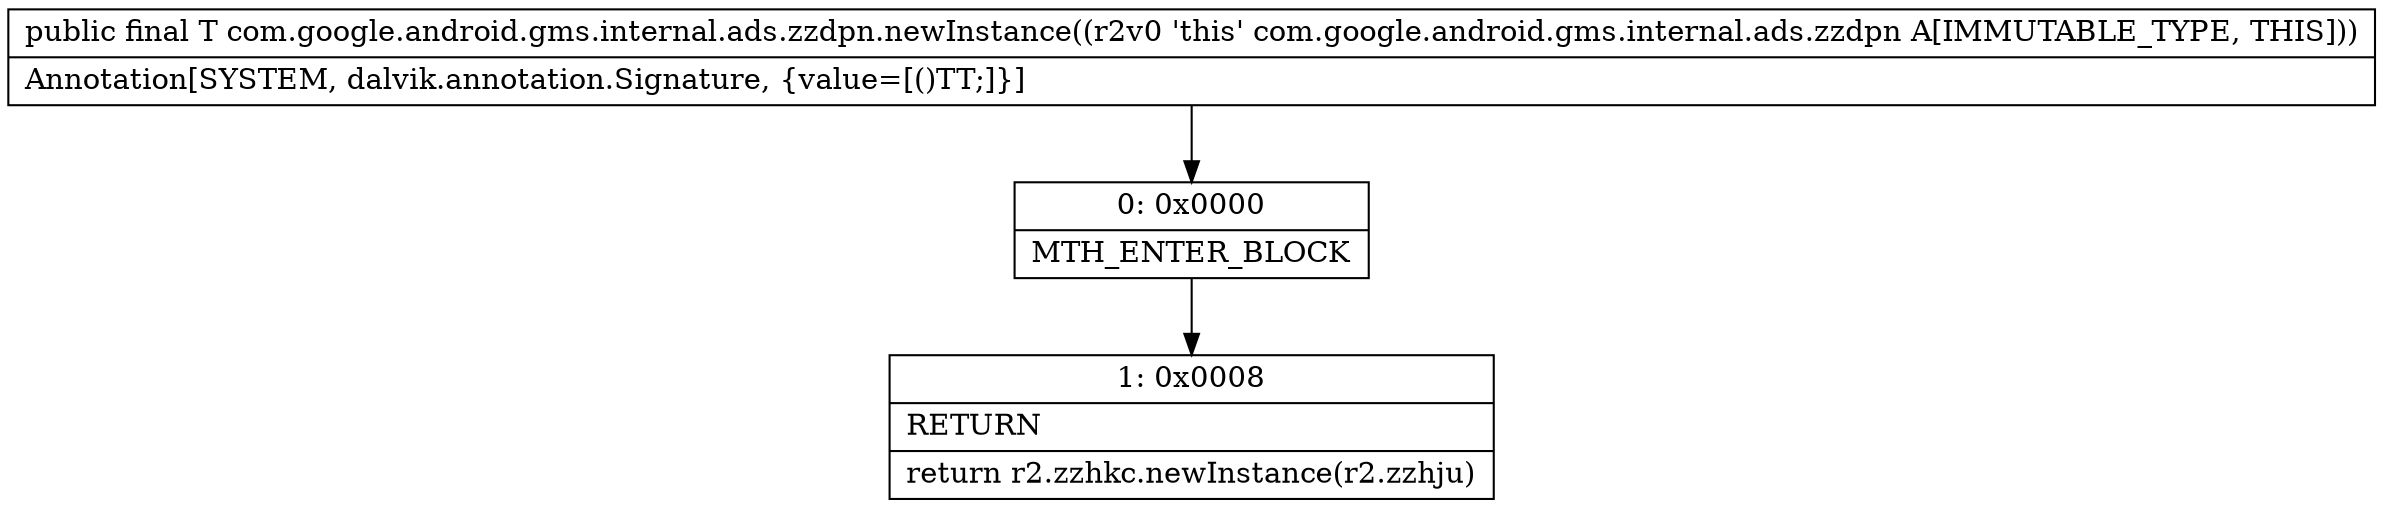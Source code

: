 digraph "CFG forcom.google.android.gms.internal.ads.zzdpn.newInstance()Ljava\/lang\/Object;" {
Node_0 [shape=record,label="{0\:\ 0x0000|MTH_ENTER_BLOCK\l}"];
Node_1 [shape=record,label="{1\:\ 0x0008|RETURN\l|return r2.zzhkc.newInstance(r2.zzhju)\l}"];
MethodNode[shape=record,label="{public final T com.google.android.gms.internal.ads.zzdpn.newInstance((r2v0 'this' com.google.android.gms.internal.ads.zzdpn A[IMMUTABLE_TYPE, THIS]))  | Annotation[SYSTEM, dalvik.annotation.Signature, \{value=[()TT;]\}]\l}"];
MethodNode -> Node_0;
Node_0 -> Node_1;
}

